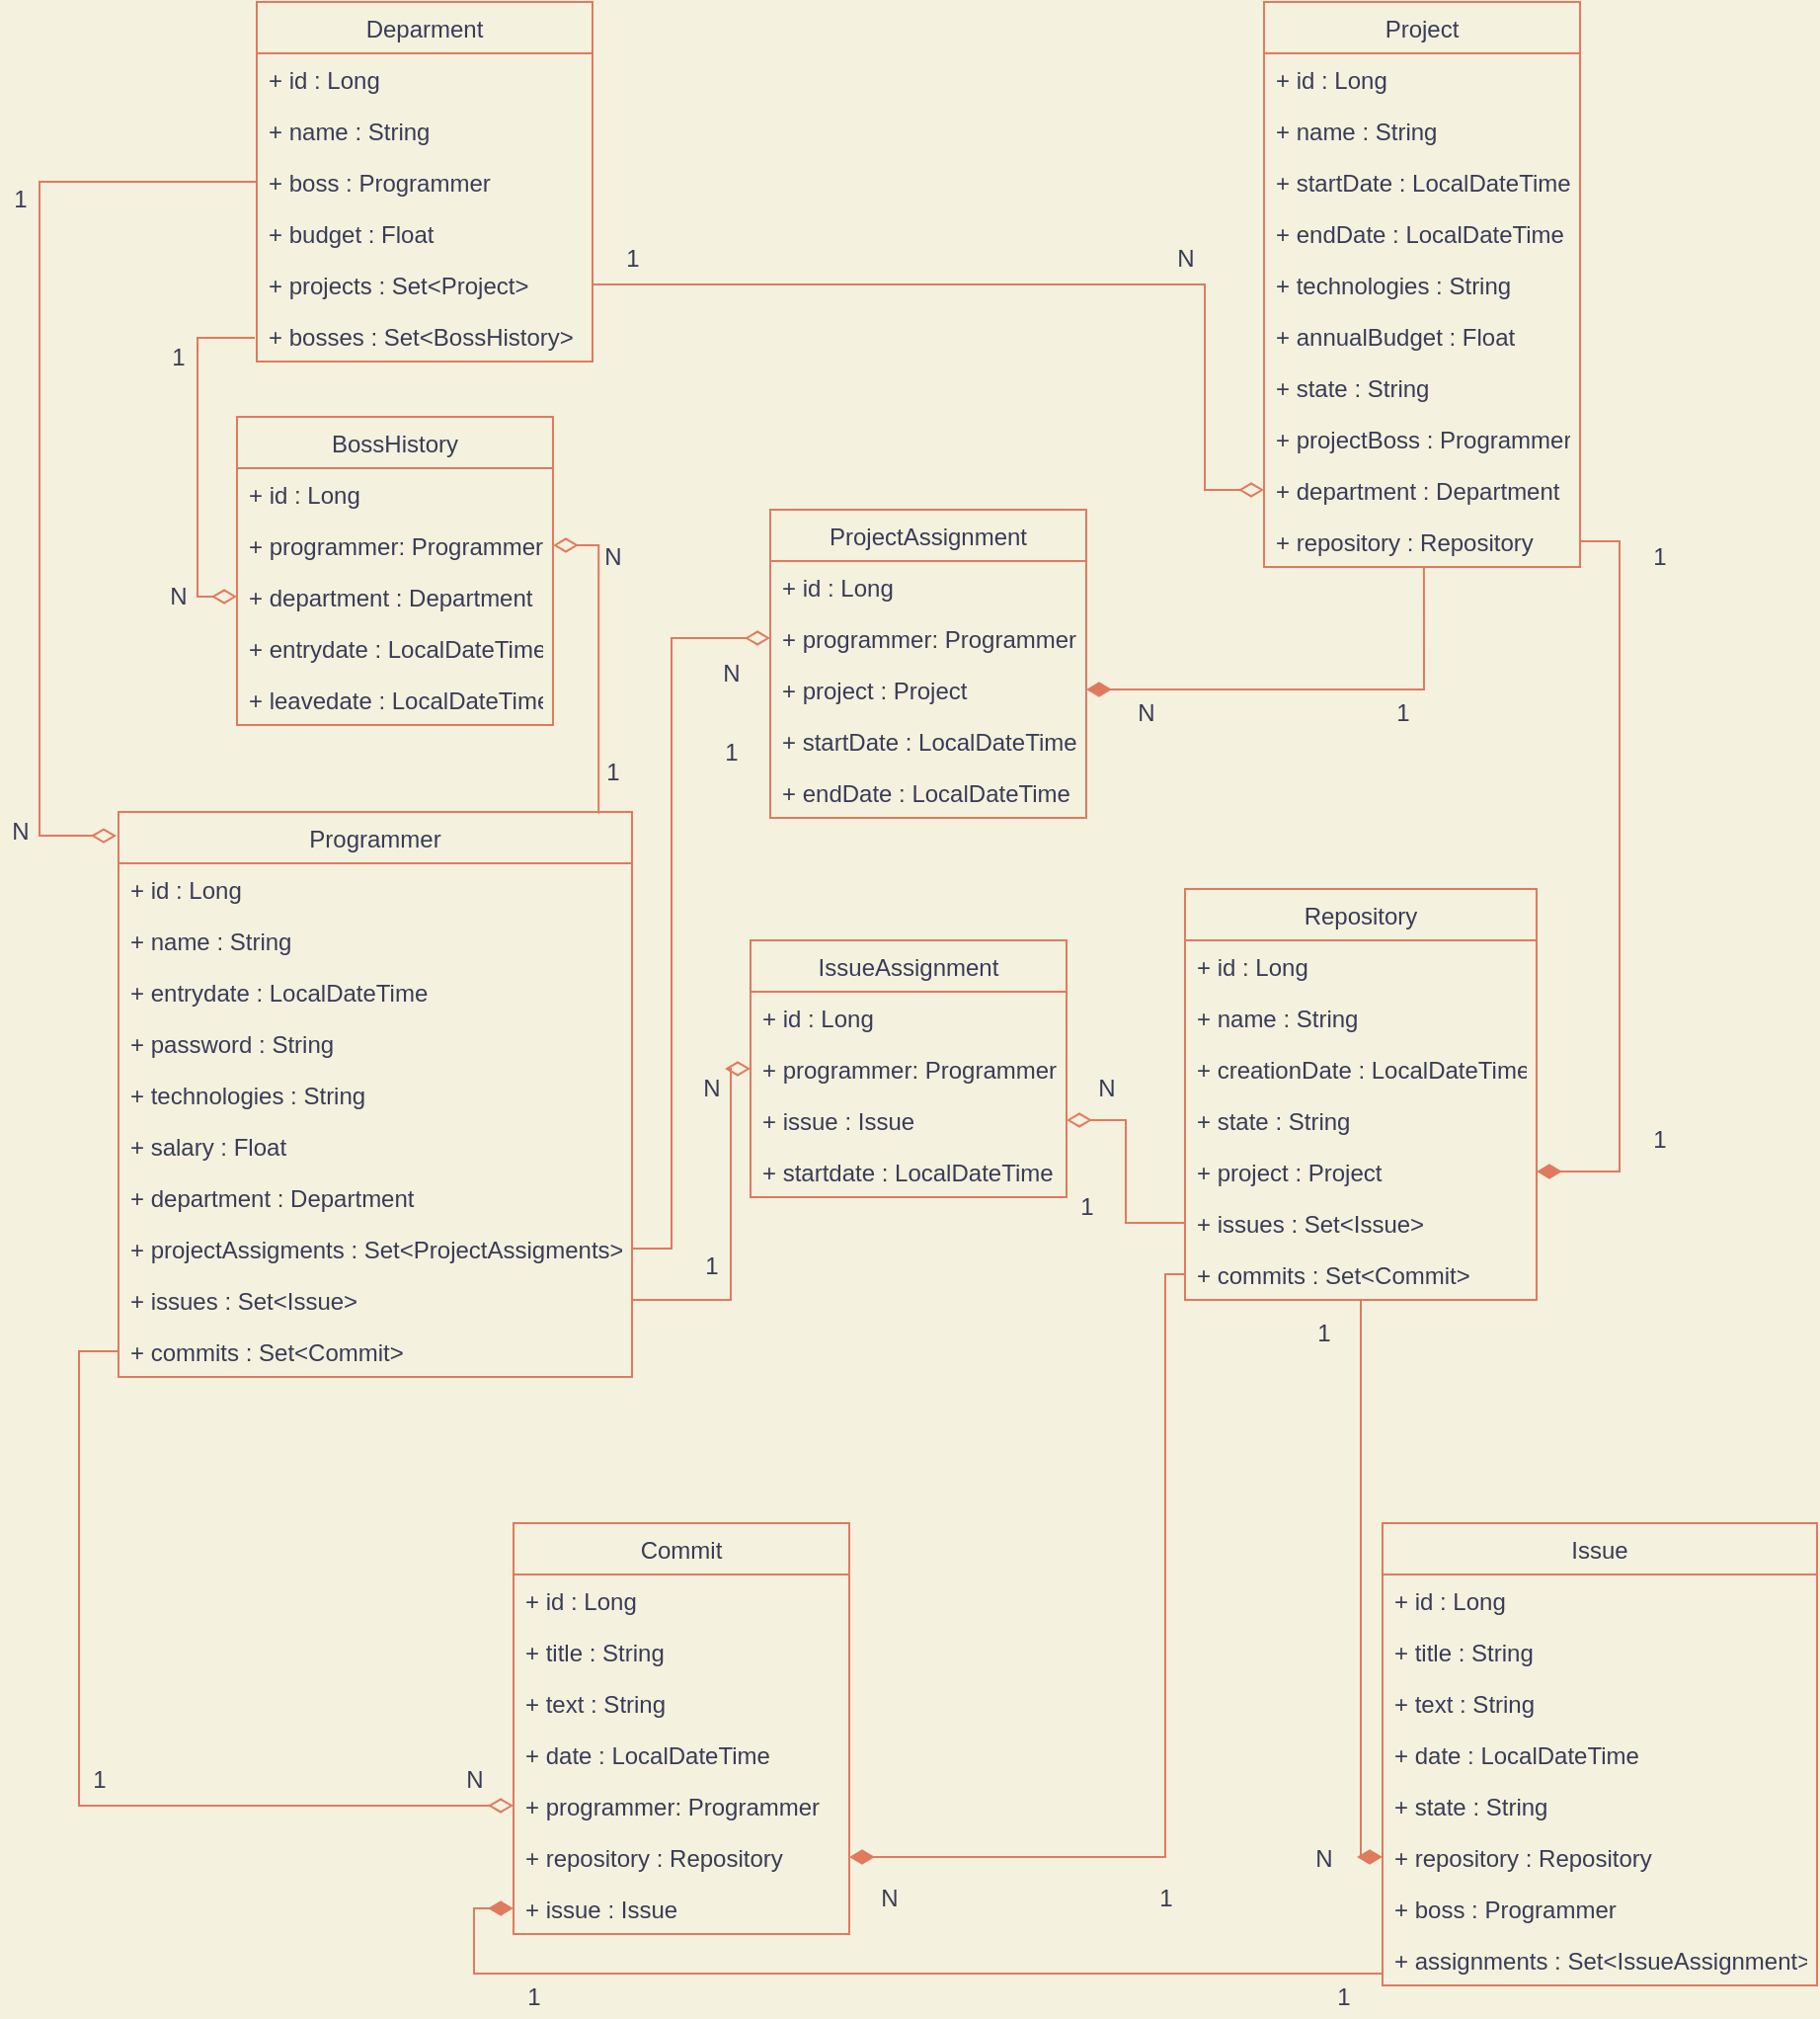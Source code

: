 <mxfile version="14.7.4" type="embed"><diagram id="C5RBs43oDa-KdzZeNtuy" name="Page-1"><mxGraphModel dx="2758" dy="1486" grid="1" gridSize="10" guides="1" tooltips="1" connect="1" arrows="1" fold="1" page="1" pageScale="1" pageWidth="827" pageHeight="1169" background="#F4F1DE" math="0" shadow="0"><root><mxCell id="WIyWlLk6GJQsqaUBKTNV-0"/><mxCell id="WIyWlLk6GJQsqaUBKTNV-1" parent="WIyWlLk6GJQsqaUBKTNV-0"/><mxCell id="1edig4_t7ebv73Tul5Fa-11" style="edgeStyle=orthogonalEdgeStyle;rounded=0;orthogonalLoop=1;jettySize=auto;html=1;exitX=-0.004;exitY=0.042;exitDx=0;exitDy=0;entryX=0;entryY=0.5;entryDx=0;entryDy=0;endArrow=none;endFill=0;startArrow=diamondThin;startFill=0;startSize=10;labelBackgroundColor=#F4F1DE;strokeColor=#E07A5F;fontColor=#393C56;exitPerimeter=0;" parent="WIyWlLk6GJQsqaUBKTNV-1" source="103" target="117" edge="1"><mxGeometry relative="1" as="geometry"><Array as="points"><mxPoint x="80" y="462"/><mxPoint x="80" y="131"/></Array></mxGeometry></mxCell><mxCell id="1edig4_t7ebv73Tul5Fa-16" style="edgeStyle=orthogonalEdgeStyle;rounded=0;orthogonalLoop=1;jettySize=auto;html=1;exitX=0;exitY=0.5;exitDx=0;exitDy=0;entryX=0;entryY=0.5;entryDx=0;entryDy=0;startArrow=none;startFill=0;endArrow=diamondThin;endFill=0;startSize=10;endSize=10;strokeWidth=1;labelBackgroundColor=#F4F1DE;strokeColor=#E07A5F;fontColor=#393C56;" parent="WIyWlLk6GJQsqaUBKTNV-1" source="113" target="69" edge="1"><mxGeometry relative="1" as="geometry"><mxPoint x="2260" y="560" as="targetPoint"/><Array as="points"><mxPoint x="100" y="723"/><mxPoint x="100" y="953"/></Array></mxGeometry></mxCell><mxCell id="1edig4_t7ebv73Tul5Fa-50" style="edgeStyle=orthogonalEdgeStyle;rounded=0;orthogonalLoop=1;jettySize=auto;html=1;exitX=1;exitY=0.5;exitDx=0;exitDy=0;startArrow=none;startFill=0;endArrow=diamondThin;endFill=0;startSize=10;endSize=10;strokeWidth=1;labelBackgroundColor=#F4F1DE;strokeColor=#E07A5F;fontColor=#393C56;entryX=0;entryY=0.5;entryDx=0;entryDy=0;" parent="WIyWlLk6GJQsqaUBKTNV-1" source="112" target="52" edge="1"><mxGeometry relative="1" as="geometry"><Array as="points"><mxPoint x="430" y="697"/><mxPoint x="430" y="580"/></Array><mxPoint x="410" y="600" as="targetPoint"/></mxGeometry></mxCell><mxCell id="1edig4_t7ebv73Tul5Fa-12" style="edgeStyle=orthogonalEdgeStyle;rounded=0;orthogonalLoop=1;jettySize=auto;html=1;endArrow=none;endFill=0;startArrow=diamondThin;startFill=0;strokeWidth=1;endSize=6;startSize=10;labelBackgroundColor=#F4F1DE;strokeColor=#E07A5F;fontColor=#393C56;" parent="WIyWlLk6GJQsqaUBKTNV-1" source="95" target="119" edge="1"><mxGeometry relative="1" as="geometry"><Array as="points"><mxPoint x="670" y="287"/><mxPoint x="670" y="183"/></Array></mxGeometry></mxCell><mxCell id="1" style="edgeStyle=orthogonalEdgeStyle;rounded=0;orthogonalLoop=1;jettySize=auto;html=1;entryX=0;entryY=0.5;entryDx=0;entryDy=0;endArrow=diamondThin;endFill=0;endSize=10;labelBackgroundColor=#F4F1DE;strokeColor=#E07A5F;fontColor=#393C56;" parent="WIyWlLk6GJQsqaUBKTNV-1" target="83" edge="1"><mxGeometry relative="1" as="geometry"><mxPoint x="189" y="210" as="sourcePoint"/><Array as="points"><mxPoint x="189" y="210"/><mxPoint x="160" y="210"/><mxPoint x="160" y="341"/></Array></mxGeometry></mxCell><mxCell id="1edig4_t7ebv73Tul5Fa-14" style="edgeStyle=orthogonalEdgeStyle;rounded=0;orthogonalLoop=1;jettySize=auto;html=1;endArrow=none;endFill=0;startArrow=diamondThin;startFill=1;startSize=10;labelBackgroundColor=#F4F1DE;strokeColor=#E07A5F;fontColor=#393C56;exitX=1;exitY=0.5;exitDx=0;exitDy=0;entryX=1;entryY=0.5;entryDx=0;entryDy=0;" parent="WIyWlLk6GJQsqaUBKTNV-1" source="77" target="96" edge="1"><mxGeometry relative="1" as="geometry"><mxPoint x="858" y="633" as="sourcePoint"/></mxGeometry></mxCell><mxCell id="1edig4_t7ebv73Tul5Fa-20" style="edgeStyle=orthogonalEdgeStyle;rounded=0;orthogonalLoop=1;jettySize=auto;html=1;exitX=0;exitY=0.5;exitDx=0;exitDy=0;startArrow=none;startFill=0;endArrow=diamondThin;endFill=1;startSize=10;endSize=10;strokeWidth=1;labelBackgroundColor=#F4F1DE;strokeColor=#E07A5F;fontColor=#393C56;entryX=1;entryY=0.5;entryDx=0;entryDy=0;" parent="WIyWlLk6GJQsqaUBKTNV-1" source="79" target="70" edge="1"><mxGeometry relative="1" as="geometry"><Array as="points"><mxPoint x="650" y="684"/><mxPoint x="650" y="979"/></Array><mxPoint x="2320" y="597.98" as="targetPoint"/></mxGeometry></mxCell><mxCell id="1edig4_t7ebv73Tul5Fa-18" style="edgeStyle=orthogonalEdgeStyle;rounded=0;orthogonalLoop=1;jettySize=auto;html=1;entryX=0;entryY=0.5;entryDx=0;entryDy=0;startArrow=diamondThin;startFill=1;endArrow=none;endFill=0;startSize=10;endSize=10;strokeWidth=1;labelBackgroundColor=#F4F1DE;strokeColor=#E07A5F;fontColor=#393C56;exitX=0;exitY=0.5;exitDx=0;exitDy=0;" parent="WIyWlLk6GJQsqaUBKTNV-1" source="71" target="63" edge="1"><mxGeometry relative="1" as="geometry"><mxPoint x="2060" y="800" as="sourcePoint"/><mxPoint x="1980" y="570" as="targetPoint"/><Array as="points"><mxPoint x="300" y="1005"/><mxPoint x="300" y="1038"/><mxPoint x="760" y="1038"/></Array></mxGeometry></mxCell><mxCell id="1edig4_t7ebv73Tul5Fa-49" style="edgeStyle=orthogonalEdgeStyle;rounded=0;orthogonalLoop=1;jettySize=auto;html=1;startArrow=none;startFill=0;endArrow=diamondThin;endFill=0;startSize=10;endSize=10;strokeWidth=1;entryX=1;entryY=0.5;entryDx=0;entryDy=0;labelBackgroundColor=#F4F1DE;strokeColor=#E07A5F;fontColor=#393C56;" parent="WIyWlLk6GJQsqaUBKTNV-1" source="78" target="53" edge="1"><mxGeometry relative="1" as="geometry"><mxPoint x="1527" y="530" as="targetPoint"/><mxPoint x="1860" y="570" as="sourcePoint"/></mxGeometry></mxCell><mxCell id="1edig4_t7ebv73Tul5Fa-23" value="1" style="text;html=1;align=center;verticalAlign=middle;resizable=0;points=[];autosize=1;strokeColor=none;fillColor=none;fontColor=#393C56;" parent="WIyWlLk6GJQsqaUBKTNV-1" vertex="1"><mxGeometry x="370" y="160" width="20" height="20" as="geometry"/></mxCell><mxCell id="1edig4_t7ebv73Tul5Fa-24" value="N" style="text;html=1;align=center;verticalAlign=middle;resizable=0;points=[];autosize=1;strokeColor=none;fillColor=none;fontColor=#393C56;" parent="WIyWlLk6GJQsqaUBKTNV-1" vertex="1"><mxGeometry x="650" y="160" width="20" height="20" as="geometry"/></mxCell><mxCell id="1edig4_t7ebv73Tul5Fa-25" value="1" style="text;html=1;align=center;verticalAlign=middle;resizable=0;points=[];autosize=1;strokeColor=none;fillColor=none;fontColor=#393C56;" parent="WIyWlLk6GJQsqaUBKTNV-1" vertex="1"><mxGeometry x="890" y="311" width="20" height="20" as="geometry"/></mxCell><mxCell id="1edig4_t7ebv73Tul5Fa-26" value="1" style="text;html=1;align=center;verticalAlign=middle;resizable=0;points=[];autosize=1;strokeColor=none;fillColor=none;fontColor=#393C56;" parent="WIyWlLk6GJQsqaUBKTNV-1" vertex="1"><mxGeometry x="890" y="606" width="20" height="20" as="geometry"/></mxCell><mxCell id="1edig4_t7ebv73Tul5Fa-27" value="N" style="text;html=1;align=center;verticalAlign=middle;resizable=0;points=[];autosize=1;strokeColor=none;fillColor=none;fontColor=#393C56;" parent="WIyWlLk6GJQsqaUBKTNV-1" vertex="1"><mxGeometry x="630" y="390" width="20" height="20" as="geometry"/></mxCell><mxCell id="1edig4_t7ebv73Tul5Fa-28" value="1" style="text;html=1;align=center;verticalAlign=middle;resizable=0;points=[];autosize=1;strokeColor=none;fillColor=none;fontColor=#393C56;" parent="WIyWlLk6GJQsqaUBKTNV-1" vertex="1"><mxGeometry x="420" y="410" width="20" height="20" as="geometry"/></mxCell><mxCell id="1edig4_t7ebv73Tul5Fa-30" value="N" style="text;html=1;align=center;verticalAlign=middle;resizable=0;points=[];autosize=1;strokeColor=none;fillColor=none;fontColor=#393C56;" parent="WIyWlLk6GJQsqaUBKTNV-1" vertex="1"><mxGeometry x="290" y="930" width="20" height="20" as="geometry"/></mxCell><mxCell id="1edig4_t7ebv73Tul5Fa-31" value="1" style="text;html=1;align=center;verticalAlign=middle;resizable=0;points=[];autosize=1;strokeColor=none;fillColor=none;fontColor=#393C56;" parent="WIyWlLk6GJQsqaUBKTNV-1" vertex="1"><mxGeometry x="410" y="670" width="20" height="20" as="geometry"/></mxCell><mxCell id="1edig4_t7ebv73Tul5Fa-35" value="1" style="text;html=1;align=center;verticalAlign=middle;resizable=0;points=[];autosize=1;strokeColor=none;fillColor=none;fontColor=#393C56;" parent="WIyWlLk6GJQsqaUBKTNV-1" vertex="1"><mxGeometry x="720" y="704" width="20" height="20" as="geometry"/></mxCell><mxCell id="1edig4_t7ebv73Tul5Fa-36" value="N" style="text;html=1;align=center;verticalAlign=middle;resizable=0;points=[];autosize=1;strokeColor=none;fillColor=none;fontColor=#393C56;" parent="WIyWlLk6GJQsqaUBKTNV-1" vertex="1"><mxGeometry x="720" y="970" width="20" height="20" as="geometry"/></mxCell><mxCell id="1edig4_t7ebv73Tul5Fa-37" value="1" style="text;html=1;align=center;verticalAlign=middle;resizable=0;points=[];autosize=1;strokeColor=none;fillColor=none;fontColor=#393C56;" parent="WIyWlLk6GJQsqaUBKTNV-1" vertex="1"><mxGeometry x="730" y="1040" width="20" height="20" as="geometry"/></mxCell><mxCell id="1edig4_t7ebv73Tul5Fa-38" value="1" style="text;html=1;align=center;verticalAlign=middle;resizable=0;points=[];autosize=1;strokeColor=none;fillColor=none;fontColor=#393C56;" parent="WIyWlLk6GJQsqaUBKTNV-1" vertex="1"><mxGeometry x="600" y="640" width="20" height="20" as="geometry"/></mxCell><mxCell id="1edig4_t7ebv73Tul5Fa-39" value="1" style="text;html=1;align=center;verticalAlign=middle;resizable=0;points=[];autosize=1;strokeColor=none;fillColor=none;fontColor=#393C56;" parent="WIyWlLk6GJQsqaUBKTNV-1" vertex="1"><mxGeometry x="640" y="990" width="20" height="20" as="geometry"/></mxCell><mxCell id="1edig4_t7ebv73Tul5Fa-40" value="N" style="text;html=1;align=center;verticalAlign=middle;resizable=0;points=[];autosize=1;strokeColor=none;fillColor=none;fontColor=#393C56;" parent="WIyWlLk6GJQsqaUBKTNV-1" vertex="1"><mxGeometry x="500" y="990" width="20" height="20" as="geometry"/></mxCell><mxCell id="1edig4_t7ebv73Tul5Fa-42" style="edgeStyle=orthogonalEdgeStyle;rounded=0;orthogonalLoop=1;jettySize=auto;html=1;entryX=0.506;entryY=1;entryDx=0;entryDy=0;startArrow=diamondThin;startFill=1;endArrow=none;endFill=0;startSize=10;endSize=10;strokeWidth=1;labelBackgroundColor=#F4F1DE;strokeColor=#E07A5F;fontColor=#393C56;entryPerimeter=0;exitX=1;exitY=0.5;exitDx=0;exitDy=0;" parent="WIyWlLk6GJQsqaUBKTNV-1" source="100" target="96" edge="1"><mxGeometry relative="1" as="geometry"><mxPoint x="781" y="388" as="sourcePoint"/><Array as="points"><mxPoint x="781" y="388"/></Array></mxGeometry></mxCell><mxCell id="1edig4_t7ebv73Tul5Fa-43" style="edgeStyle=orthogonalEdgeStyle;rounded=0;orthogonalLoop=1;jettySize=auto;html=1;exitX=0;exitY=0.5;exitDx=0;exitDy=0;startArrow=diamondThin;startFill=0;endArrow=none;endFill=0;startSize=10;endSize=10;strokeWidth=1;labelBackgroundColor=#F4F1DE;strokeColor=#E07A5F;fontColor=#393C56;" parent="WIyWlLk6GJQsqaUBKTNV-1" source="99" target="112" edge="1"><mxGeometry relative="1" as="geometry"><mxPoint x="1708" y="330" as="targetPoint"/><Array as="points"><mxPoint x="400" y="362"/><mxPoint x="400" y="671"/></Array></mxGeometry></mxCell><mxCell id="1edig4_t7ebv73Tul5Fa-45" value="N" style="text;html=1;align=center;verticalAlign=middle;resizable=0;points=[];autosize=1;strokeColor=none;fillColor=none;fontColor=#393C56;" parent="WIyWlLk6GJQsqaUBKTNV-1" vertex="1"><mxGeometry x="420" y="370" width="20" height="20" as="geometry"/></mxCell><mxCell id="1edig4_t7ebv73Tul5Fa-46" value="1" style="text;html=1;align=center;verticalAlign=middle;resizable=0;points=[];autosize=1;strokeColor=none;fillColor=none;fontColor=#393C56;" parent="WIyWlLk6GJQsqaUBKTNV-1" vertex="1"><mxGeometry x="760" y="390" width="20" height="20" as="geometry"/></mxCell><mxCell id="1edig4_t7ebv73Tul5Fa-51" value="1" style="text;html=1;align=center;verticalAlign=middle;resizable=0;points=[];autosize=1;strokeColor=none;fillColor=none;fontColor=#393C56;" parent="WIyWlLk6GJQsqaUBKTNV-1" vertex="1"><mxGeometry x="100" y="930" width="20" height="20" as="geometry"/></mxCell><mxCell id="1edig4_t7ebv73Tul5Fa-52" value="N" style="text;html=1;align=center;verticalAlign=middle;resizable=0;points=[];autosize=1;strokeColor=none;fillColor=none;fontColor=#393C56;" parent="WIyWlLk6GJQsqaUBKTNV-1" vertex="1"><mxGeometry x="410" y="580" width="20" height="20" as="geometry"/></mxCell><mxCell id="1edig4_t7ebv73Tul5Fa-53" value="1" style="text;html=1;align=center;verticalAlign=middle;resizable=0;points=[];autosize=1;strokeColor=none;fillColor=none;fontColor=#393C56;" parent="WIyWlLk6GJQsqaUBKTNV-1" vertex="1"><mxGeometry x="320" y="1040" width="20" height="20" as="geometry"/></mxCell><mxCell id="1edig4_t7ebv73Tul5Fa-54" value="N" style="text;html=1;align=center;verticalAlign=middle;resizable=0;points=[];autosize=1;strokeColor=none;fillColor=none;fontColor=#393C56;" parent="WIyWlLk6GJQsqaUBKTNV-1" vertex="1"><mxGeometry x="610" y="580" width="20" height="20" as="geometry"/></mxCell><mxCell id="2" style="edgeStyle=orthogonalEdgeStyle;rounded=0;orthogonalLoop=1;jettySize=auto;html=1;entryX=0.935;entryY=0.003;entryDx=0;entryDy=0;endArrow=none;endFill=0;startSize=10;startArrow=diamondThin;startFill=0;labelBackgroundColor=#F4F1DE;strokeColor=#E07A5F;fontColor=#393C56;entryPerimeter=0;exitX=1;exitY=0.5;exitDx=0;exitDy=0;" parent="WIyWlLk6GJQsqaUBKTNV-1" source="82" target="103" edge="1"><mxGeometry relative="1" as="geometry"><Array as="points"><mxPoint x="363" y="315"/></Array></mxGeometry></mxCell><mxCell id="4" value="N" style="text;html=1;align=center;verticalAlign=middle;resizable=0;points=[];autosize=1;strokeColor=none;fontColor=#393C56;" parent="WIyWlLk6GJQsqaUBKTNV-1" vertex="1"><mxGeometry x="360" y="311" width="20" height="20" as="geometry"/></mxCell><mxCell id="5" value="N" style="text;html=1;align=center;verticalAlign=middle;resizable=0;points=[];autosize=1;strokeColor=none;fontColor=#393C56;" parent="WIyWlLk6GJQsqaUBKTNV-1" vertex="1"><mxGeometry x="140" y="331" width="20" height="20" as="geometry"/></mxCell><mxCell id="50" value="IssueAssignment" style="swimlane;fontStyle=0;childLayout=stackLayout;horizontal=1;startSize=26;fillColor=none;horizontalStack=0;resizeParent=1;resizeParentMax=0;resizeLast=0;collapsible=1;marginBottom=0;strokeColor=#E07A5F;fontColor=#393C56;" vertex="1" parent="WIyWlLk6GJQsqaUBKTNV-1"><mxGeometry x="440" y="515" width="160" height="130" as="geometry"/></mxCell><mxCell id="51" value="+ id : Long" style="text;strokeColor=none;fillColor=none;align=left;verticalAlign=top;spacingLeft=4;spacingRight=4;overflow=hidden;rotatable=0;points=[[0,0.5],[1,0.5]];portConstraint=eastwest;fontColor=#393C56;" vertex="1" parent="50"><mxGeometry y="26" width="160" height="26" as="geometry"/></mxCell><mxCell id="52" value="+ programmer: Programmer" style="text;strokeColor=none;fillColor=none;align=left;verticalAlign=top;spacingLeft=4;spacingRight=4;overflow=hidden;rotatable=0;points=[[0,0.5],[1,0.5]];portConstraint=eastwest;fontColor=#393C56;" vertex="1" parent="50"><mxGeometry y="52" width="160" height="26" as="geometry"/></mxCell><mxCell id="53" value="+ issue : Issue" style="text;strokeColor=none;fillColor=none;align=left;verticalAlign=top;spacingLeft=4;spacingRight=4;overflow=hidden;rotatable=0;points=[[0,0.5],[1,0.5]];portConstraint=eastwest;fontColor=#393C56;" vertex="1" parent="50"><mxGeometry y="78" width="160" height="26" as="geometry"/></mxCell><mxCell id="54" value="+ startdate : LocalDateTime" style="text;strokeColor=none;fillColor=none;align=left;verticalAlign=top;spacingLeft=4;spacingRight=4;overflow=hidden;rotatable=0;points=[[0,0.5],[1,0.5]];portConstraint=eastwest;fontColor=#393C56;" vertex="1" parent="50"><mxGeometry y="104" width="160" height="26" as="geometry"/></mxCell><mxCell id="55" value="Issue" style="swimlane;fontStyle=0;childLayout=stackLayout;horizontal=1;startSize=26;fillColor=none;horizontalStack=0;resizeParent=1;resizeParentMax=0;resizeLast=0;collapsible=1;marginBottom=0;rounded=0;sketch=0;fontColor=#393C56;strokeColor=#E07A5F;" vertex="1" parent="WIyWlLk6GJQsqaUBKTNV-1"><mxGeometry x="760" y="810" width="220" height="234" as="geometry"/></mxCell><mxCell id="56" value="+ id : Long" style="text;strokeColor=none;fillColor=none;align=left;verticalAlign=top;spacingLeft=4;spacingRight=4;overflow=hidden;rotatable=0;points=[[0,0.5],[1,0.5]];portConstraint=eastwest;fontColor=#393C56;" vertex="1" parent="55"><mxGeometry y="26" width="220" height="26" as="geometry"/></mxCell><mxCell id="57" value="+ title : String" style="text;strokeColor=none;fillColor=none;align=left;verticalAlign=top;spacingLeft=4;spacingRight=4;overflow=hidden;rotatable=0;points=[[0,0.5],[1,0.5]];portConstraint=eastwest;fontColor=#393C56;" vertex="1" parent="55"><mxGeometry y="52" width="220" height="26" as="geometry"/></mxCell><mxCell id="58" value="+ text : String" style="text;strokeColor=none;fillColor=none;align=left;verticalAlign=top;spacingLeft=4;spacingRight=4;overflow=hidden;rotatable=0;points=[[0,0.5],[1,0.5]];portConstraint=eastwest;fontColor=#393C56;" vertex="1" parent="55"><mxGeometry y="78" width="220" height="26" as="geometry"/></mxCell><mxCell id="59" value="+ date : LocalDateTime" style="text;strokeColor=none;fillColor=none;align=left;verticalAlign=top;spacingLeft=4;spacingRight=4;overflow=hidden;rotatable=0;points=[[0,0.5],[1,0.5]];portConstraint=eastwest;fontColor=#393C56;" vertex="1" parent="55"><mxGeometry y="104" width="220" height="26" as="geometry"/></mxCell><mxCell id="60" value="+ state : String" style="text;strokeColor=none;fillColor=none;align=left;verticalAlign=top;spacingLeft=4;spacingRight=4;overflow=hidden;rotatable=0;points=[[0,0.5],[1,0.5]];portConstraint=eastwest;fontColor=#393C56;" vertex="1" parent="55"><mxGeometry y="130" width="220" height="26" as="geometry"/></mxCell><mxCell id="61" value="+ repository : Repository" style="text;strokeColor=none;fillColor=none;align=left;verticalAlign=top;spacingLeft=4;spacingRight=4;overflow=hidden;rotatable=0;points=[[0,0.5],[1,0.5]];portConstraint=eastwest;fontColor=#393C56;" vertex="1" parent="55"><mxGeometry y="156" width="220" height="26" as="geometry"/></mxCell><mxCell id="62" value="+ boss : Programmer" style="text;strokeColor=none;fillColor=none;align=left;verticalAlign=top;spacingLeft=4;spacingRight=4;overflow=hidden;rotatable=0;points=[[0,0.5],[1,0.5]];portConstraint=eastwest;fontColor=#393C56;" vertex="1" parent="55"><mxGeometry y="182" width="220" height="26" as="geometry"/></mxCell><mxCell id="63" value="+ assignments : Set&lt;IssueAssignment&gt;" style="text;strokeColor=none;fillColor=none;align=left;verticalAlign=top;spacingLeft=4;spacingRight=4;overflow=hidden;rotatable=0;points=[[0,0.5],[1,0.5]];portConstraint=eastwest;fontColor=#393C56;" vertex="1" parent="55"><mxGeometry y="208" width="220" height="26" as="geometry"/></mxCell><mxCell id="64" value="Commit" style="swimlane;fontStyle=0;childLayout=stackLayout;horizontal=1;startSize=26;fillColor=none;horizontalStack=0;resizeParent=1;resizeParentMax=0;resizeLast=0;collapsible=1;marginBottom=0;rounded=0;sketch=0;fontColor=#393C56;strokeColor=#E07A5F;" vertex="1" parent="WIyWlLk6GJQsqaUBKTNV-1"><mxGeometry x="320" y="810" width="170" height="208" as="geometry"/></mxCell><mxCell id="65" value="+ id : Long" style="text;strokeColor=none;fillColor=none;align=left;verticalAlign=top;spacingLeft=4;spacingRight=4;overflow=hidden;rotatable=0;points=[[0,0.5],[1,0.5]];portConstraint=eastwest;fontColor=#393C56;" vertex="1" parent="64"><mxGeometry y="26" width="170" height="26" as="geometry"/></mxCell><mxCell id="66" value="+ title : String" style="text;strokeColor=none;fillColor=none;align=left;verticalAlign=top;spacingLeft=4;spacingRight=4;overflow=hidden;rotatable=0;points=[[0,0.5],[1,0.5]];portConstraint=eastwest;fontColor=#393C56;" vertex="1" parent="64"><mxGeometry y="52" width="170" height="26" as="geometry"/></mxCell><mxCell id="67" value="+ text : String" style="text;strokeColor=none;fillColor=none;align=left;verticalAlign=top;spacingLeft=4;spacingRight=4;overflow=hidden;rotatable=0;points=[[0,0.5],[1,0.5]];portConstraint=eastwest;fontColor=#393C56;" vertex="1" parent="64"><mxGeometry y="78" width="170" height="26" as="geometry"/></mxCell><mxCell id="68" value="+ date : LocalDateTime" style="text;strokeColor=none;fillColor=none;align=left;verticalAlign=top;spacingLeft=4;spacingRight=4;overflow=hidden;rotatable=0;points=[[0,0.5],[1,0.5]];portConstraint=eastwest;fontColor=#393C56;" vertex="1" parent="64"><mxGeometry y="104" width="170" height="26" as="geometry"/></mxCell><mxCell id="69" value="+ programmer: Programmer" style="text;strokeColor=none;fillColor=none;align=left;verticalAlign=top;spacingLeft=4;spacingRight=4;overflow=hidden;rotatable=0;points=[[0,0.5],[1,0.5]];portConstraint=eastwest;fontColor=#393C56;" vertex="1" parent="64"><mxGeometry y="130" width="170" height="26" as="geometry"/></mxCell><mxCell id="70" value="+ repository : Repository" style="text;strokeColor=none;fillColor=none;align=left;verticalAlign=top;spacingLeft=4;spacingRight=4;overflow=hidden;rotatable=0;points=[[0,0.5],[1,0.5]];portConstraint=eastwest;fontColor=#393C56;" vertex="1" parent="64"><mxGeometry y="156" width="170" height="26" as="geometry"/></mxCell><mxCell id="71" value="+ issue : Issue" style="text;strokeColor=none;fillColor=none;align=left;verticalAlign=top;spacingLeft=4;spacingRight=4;overflow=hidden;rotatable=0;points=[[0,0.5],[1,0.5]];portConstraint=eastwest;fontColor=#393C56;" vertex="1" parent="64"><mxGeometry y="182" width="170" height="26" as="geometry"/></mxCell><mxCell id="72" value="Repository" style="swimlane;fontStyle=0;childLayout=stackLayout;horizontal=1;startSize=26;fillColor=none;horizontalStack=0;resizeParent=1;resizeParentMax=0;resizeLast=0;collapsible=1;marginBottom=0;rounded=0;sketch=0;fontColor=#393C56;strokeColor=#E07A5F;" vertex="1" parent="WIyWlLk6GJQsqaUBKTNV-1"><mxGeometry x="660" y="489" width="178" height="208" as="geometry"/></mxCell><mxCell id="73" value="+ id : Long" style="text;strokeColor=none;fillColor=none;align=left;verticalAlign=top;spacingLeft=4;spacingRight=4;overflow=hidden;rotatable=0;points=[[0,0.5],[1,0.5]];portConstraint=eastwest;fontColor=#393C56;" vertex="1" parent="72"><mxGeometry y="26" width="178" height="26" as="geometry"/></mxCell><mxCell id="74" value="+ name : String" style="text;strokeColor=none;fillColor=none;align=left;verticalAlign=top;spacingLeft=4;spacingRight=4;overflow=hidden;rotatable=0;points=[[0,0.5],[1,0.5]];portConstraint=eastwest;fontColor=#393C56;" vertex="1" parent="72"><mxGeometry y="52" width="178" height="26" as="geometry"/></mxCell><mxCell id="75" value="+ creationDate : LocalDateTime" style="text;strokeColor=none;fillColor=none;align=left;verticalAlign=top;spacingLeft=4;spacingRight=4;overflow=hidden;rotatable=0;points=[[0,0.5],[1,0.5]];portConstraint=eastwest;fontColor=#393C56;" vertex="1" parent="72"><mxGeometry y="78" width="178" height="26" as="geometry"/></mxCell><mxCell id="76" value="+ state : String" style="text;strokeColor=none;fillColor=none;align=left;verticalAlign=top;spacingLeft=4;spacingRight=4;overflow=hidden;rotatable=0;points=[[0,0.5],[1,0.5]];portConstraint=eastwest;fontColor=#393C56;" vertex="1" parent="72"><mxGeometry y="104" width="178" height="26" as="geometry"/></mxCell><mxCell id="77" value="+ project : Project" style="text;strokeColor=none;fillColor=none;align=left;verticalAlign=top;spacingLeft=4;spacingRight=4;overflow=hidden;rotatable=0;points=[[0,0.5],[1,0.5]];portConstraint=eastwest;fontColor=#393C56;" vertex="1" parent="72"><mxGeometry y="130" width="178" height="26" as="geometry"/></mxCell><mxCell id="78" value="+ issues : Set&lt;Issue&gt;" style="text;strokeColor=none;fillColor=none;align=left;verticalAlign=top;spacingLeft=4;spacingRight=4;overflow=hidden;rotatable=0;points=[[0,0.5],[1,0.5]];portConstraint=eastwest;fontColor=#393C56;" vertex="1" parent="72"><mxGeometry y="156" width="178" height="26" as="geometry"/></mxCell><mxCell id="79" value="+ commits : Set&lt;Commit&gt;" style="text;strokeColor=none;fillColor=none;align=left;verticalAlign=top;spacingLeft=4;spacingRight=4;overflow=hidden;rotatable=0;points=[[0,0.5],[1,0.5]];portConstraint=eastwest;fontColor=#393C56;" vertex="1" parent="72"><mxGeometry y="182" width="178" height="26" as="geometry"/></mxCell><mxCell id="80" value="BossHistory" style="swimlane;fontStyle=0;childLayout=stackLayout;horizontal=1;startSize=26;fillColor=none;horizontalStack=0;resizeParent=1;resizeParentMax=0;resizeLast=0;collapsible=1;marginBottom=0;strokeColor=#E07A5F;fontColor=#393C56;" vertex="1" parent="WIyWlLk6GJQsqaUBKTNV-1"><mxGeometry x="180" y="250" width="160" height="156" as="geometry"/></mxCell><mxCell id="81" value="+ id : Long" style="text;strokeColor=none;fillColor=none;align=left;verticalAlign=top;spacingLeft=4;spacingRight=4;overflow=hidden;rotatable=0;points=[[0,0.5],[1,0.5]];portConstraint=eastwest;fontColor=#393C56;" vertex="1" parent="80"><mxGeometry y="26" width="160" height="26" as="geometry"/></mxCell><mxCell id="82" value="+ programmer: Programmer" style="text;strokeColor=none;fillColor=none;align=left;verticalAlign=top;spacingLeft=4;spacingRight=4;overflow=hidden;rotatable=0;points=[[0,0.5],[1,0.5]];portConstraint=eastwest;fontColor=#393C56;" vertex="1" parent="80"><mxGeometry y="52" width="160" height="26" as="geometry"/></mxCell><mxCell id="83" value="+ department : Department" style="text;strokeColor=none;fillColor=none;align=left;verticalAlign=top;spacingLeft=4;spacingRight=4;overflow=hidden;rotatable=0;points=[[0,0.5],[1,0.5]];portConstraint=eastwest;fontColor=#393C56;" vertex="1" parent="80"><mxGeometry y="78" width="160" height="26" as="geometry"/></mxCell><mxCell id="84" value="+ entrydate : LocalDateTime" style="text;strokeColor=none;fillColor=none;align=left;verticalAlign=top;spacingLeft=4;spacingRight=4;overflow=hidden;rotatable=0;points=[[0,0.5],[1,0.5]];portConstraint=eastwest;fontColor=#393C56;" vertex="1" parent="80"><mxGeometry y="104" width="160" height="26" as="geometry"/></mxCell><mxCell id="85" value="+ leavedate : LocalDateTime" style="text;strokeColor=none;fillColor=none;align=left;verticalAlign=top;spacingLeft=4;spacingRight=4;overflow=hidden;rotatable=0;points=[[0,0.5],[1,0.5]];portConstraint=eastwest;fontColor=#393C56;" vertex="1" parent="80"><mxGeometry y="130" width="160" height="26" as="geometry"/></mxCell><mxCell id="86" value="Project" style="swimlane;fontStyle=0;childLayout=stackLayout;horizontal=1;startSize=26;fillColor=none;horizontalStack=0;resizeParent=1;resizeParentMax=0;resizeLast=0;collapsible=1;marginBottom=0;rounded=0;sketch=0;fontColor=#393C56;strokeColor=#E07A5F;" vertex="1" parent="WIyWlLk6GJQsqaUBKTNV-1"><mxGeometry x="700" y="40" width="160" height="286" as="geometry"/></mxCell><mxCell id="87" value="+ id : Long" style="text;strokeColor=none;fillColor=none;align=left;verticalAlign=top;spacingLeft=4;spacingRight=4;overflow=hidden;rotatable=0;points=[[0,0.5],[1,0.5]];portConstraint=eastwest;fontColor=#393C56;" vertex="1" parent="86"><mxGeometry y="26" width="160" height="26" as="geometry"/></mxCell><mxCell id="88" value="+ name : String" style="text;strokeColor=none;fillColor=none;align=left;verticalAlign=top;spacingLeft=4;spacingRight=4;overflow=hidden;rotatable=0;points=[[0,0.5],[1,0.5]];portConstraint=eastwest;fontColor=#393C56;" vertex="1" parent="86"><mxGeometry y="52" width="160" height="26" as="geometry"/></mxCell><mxCell id="89" value="+ startDate : LocalDateTime" style="text;strokeColor=none;fillColor=none;align=left;verticalAlign=top;spacingLeft=4;spacingRight=4;overflow=hidden;rotatable=0;points=[[0,0.5],[1,0.5]];portConstraint=eastwest;fontColor=#393C56;" vertex="1" parent="86"><mxGeometry y="78" width="160" height="26" as="geometry"/></mxCell><mxCell id="90" value="+ endDate : LocalDateTime" style="text;strokeColor=none;fillColor=none;align=left;verticalAlign=top;spacingLeft=4;spacingRight=4;overflow=hidden;rotatable=0;points=[[0,0.5],[1,0.5]];portConstraint=eastwest;fontColor=#393C56;" vertex="1" parent="86"><mxGeometry y="104" width="160" height="26" as="geometry"/></mxCell><mxCell id="91" value="+ technologies : String" style="text;strokeColor=none;fillColor=none;align=left;verticalAlign=top;spacingLeft=4;spacingRight=4;overflow=hidden;rotatable=0;points=[[0,0.5],[1,0.5]];portConstraint=eastwest;fontColor=#393C56;" vertex="1" parent="86"><mxGeometry y="130" width="160" height="26" as="geometry"/></mxCell><mxCell id="92" value="+ annualBudget : Float" style="text;strokeColor=none;fillColor=none;align=left;verticalAlign=top;spacingLeft=4;spacingRight=4;overflow=hidden;rotatable=0;points=[[0,0.5],[1,0.5]];portConstraint=eastwest;fontColor=#393C56;" vertex="1" parent="86"><mxGeometry y="156" width="160" height="26" as="geometry"/></mxCell><mxCell id="93" value="+ state : String" style="text;strokeColor=none;fillColor=none;align=left;verticalAlign=top;spacingLeft=4;spacingRight=4;overflow=hidden;rotatable=0;points=[[0,0.5],[1,0.5]];portConstraint=eastwest;fontColor=#393C56;" vertex="1" parent="86"><mxGeometry y="182" width="160" height="26" as="geometry"/></mxCell><mxCell id="94" value="+ projectBoss : Programmer" style="text;strokeColor=none;fillColor=none;align=left;verticalAlign=top;spacingLeft=4;spacingRight=4;overflow=hidden;rotatable=0;points=[[0,0.5],[1,0.5]];portConstraint=eastwest;fontColor=#393C56;" vertex="1" parent="86"><mxGeometry y="208" width="160" height="26" as="geometry"/></mxCell><mxCell id="95" value="+ department : Department" style="text;strokeColor=none;fillColor=none;align=left;verticalAlign=top;spacingLeft=4;spacingRight=4;overflow=hidden;rotatable=0;points=[[0,0.5],[1,0.5]];portConstraint=eastwest;fontColor=#393C56;" vertex="1" parent="86"><mxGeometry y="234" width="160" height="26" as="geometry"/></mxCell><mxCell id="96" value="+ repository : Repository" style="text;strokeColor=none;fillColor=none;align=left;verticalAlign=top;spacingLeft=4;spacingRight=4;overflow=hidden;rotatable=0;points=[[0,0.5],[1,0.5]];portConstraint=eastwest;fontColor=#393C56;" vertex="1" parent="86"><mxGeometry y="260" width="160" height="26" as="geometry"/></mxCell><mxCell id="97" value="ProjectAssignment" style="swimlane;fontStyle=0;childLayout=stackLayout;horizontal=1;startSize=26;fillColor=none;horizontalStack=0;resizeParent=1;resizeParentMax=0;resizeLast=0;collapsible=1;marginBottom=0;strokeColor=#E07A5F;fontColor=#393C56;" vertex="1" parent="WIyWlLk6GJQsqaUBKTNV-1"><mxGeometry x="450" y="297" width="160" height="156" as="geometry"/></mxCell><mxCell id="98" value="+ id : Long" style="text;strokeColor=none;fillColor=none;align=left;verticalAlign=top;spacingLeft=4;spacingRight=4;overflow=hidden;rotatable=0;points=[[0,0.5],[1,0.5]];portConstraint=eastwest;fontColor=#393C56;" vertex="1" parent="97"><mxGeometry y="26" width="160" height="26" as="geometry"/></mxCell><mxCell id="99" value="+ programmer: Programmer" style="text;strokeColor=none;fillColor=none;align=left;verticalAlign=top;spacingLeft=4;spacingRight=4;overflow=hidden;rotatable=0;points=[[0,0.5],[1,0.5]];portConstraint=eastwest;fontColor=#393C56;" vertex="1" parent="97"><mxGeometry y="52" width="160" height="26" as="geometry"/></mxCell><mxCell id="100" value="+ project : Project" style="text;strokeColor=none;fillColor=none;align=left;verticalAlign=top;spacingLeft=4;spacingRight=4;overflow=hidden;rotatable=0;points=[[0,0.5],[1,0.5]];portConstraint=eastwest;fontColor=#393C56;" vertex="1" parent="97"><mxGeometry y="78" width="160" height="26" as="geometry"/></mxCell><mxCell id="101" value="+ startDate : LocalDateTime" style="text;strokeColor=none;fillColor=none;align=left;verticalAlign=top;spacingLeft=4;spacingRight=4;overflow=hidden;rotatable=0;points=[[0,0.5],[1,0.5]];portConstraint=eastwest;fontColor=#393C56;" vertex="1" parent="97"><mxGeometry y="104" width="160" height="26" as="geometry"/></mxCell><mxCell id="102" value="+ endDate : LocalDateTime" style="text;strokeColor=none;fillColor=none;align=left;verticalAlign=top;spacingLeft=4;spacingRight=4;overflow=hidden;rotatable=0;points=[[0,0.5],[1,0.5]];portConstraint=eastwest;fontColor=#393C56;" vertex="1" parent="97"><mxGeometry y="130" width="160" height="26" as="geometry"/></mxCell><mxCell id="103" value="Programmer" style="swimlane;fontStyle=0;childLayout=stackLayout;horizontal=1;startSize=26;fillColor=none;horizontalStack=0;resizeParent=1;resizeParentMax=0;resizeLast=0;collapsible=1;marginBottom=0;rounded=0;sketch=0;fontColor=#393C56;strokeColor=#E07A5F;" vertex="1" parent="WIyWlLk6GJQsqaUBKTNV-1"><mxGeometry x="120" y="450" width="260" height="286" as="geometry"/></mxCell><mxCell id="104" value="+ id : Long" style="text;strokeColor=none;fillColor=none;align=left;verticalAlign=top;spacingLeft=4;spacingRight=4;overflow=hidden;rotatable=0;points=[[0,0.5],[1,0.5]];portConstraint=eastwest;fontColor=#393C56;" vertex="1" parent="103"><mxGeometry y="26" width="260" height="26" as="geometry"/></mxCell><mxCell id="105" value="+ name : String" style="text;strokeColor=none;fillColor=none;align=left;verticalAlign=top;spacingLeft=4;spacingRight=4;overflow=hidden;rotatable=0;points=[[0,0.5],[1,0.5]];portConstraint=eastwest;fontColor=#393C56;" vertex="1" parent="103"><mxGeometry y="52" width="260" height="26" as="geometry"/></mxCell><mxCell id="106" value="+ entrydate : LocalDateTime" style="text;strokeColor=none;fillColor=none;align=left;verticalAlign=top;spacingLeft=4;spacingRight=4;overflow=hidden;rotatable=0;points=[[0,0.5],[1,0.5]];portConstraint=eastwest;fontColor=#393C56;" vertex="1" parent="103"><mxGeometry y="78" width="260" height="26" as="geometry"/></mxCell><mxCell id="107" value="+ password : String" style="text;strokeColor=none;fillColor=none;align=left;verticalAlign=top;spacingLeft=4;spacingRight=4;overflow=hidden;rotatable=0;points=[[0,0.5],[1,0.5]];portConstraint=eastwest;fontColor=#393C56;" vertex="1" parent="103"><mxGeometry y="104" width="260" height="26" as="geometry"/></mxCell><mxCell id="108" value="+ technologies : String" style="text;strokeColor=none;fillColor=none;align=left;verticalAlign=top;spacingLeft=4;spacingRight=4;overflow=hidden;rotatable=0;points=[[0,0.5],[1,0.5]];portConstraint=eastwest;fontColor=#393C56;" vertex="1" parent="103"><mxGeometry y="130" width="260" height="26" as="geometry"/></mxCell><mxCell id="109" value="+ salary : Float" style="text;strokeColor=none;fillColor=none;align=left;verticalAlign=top;spacingLeft=4;spacingRight=4;overflow=hidden;rotatable=0;points=[[0,0.5],[1,0.5]];portConstraint=eastwest;fontColor=#393C56;" vertex="1" parent="103"><mxGeometry y="156" width="260" height="26" as="geometry"/></mxCell><mxCell id="110" value="+ department : Department" style="text;strokeColor=none;fillColor=none;align=left;verticalAlign=top;spacingLeft=4;spacingRight=4;overflow=hidden;rotatable=0;points=[[0,0.5],[1,0.5]];portConstraint=eastwest;fontColor=#393C56;" vertex="1" parent="103"><mxGeometry y="182" width="260" height="26" as="geometry"/></mxCell><mxCell id="112" value="+ projectAssigments : Set&lt;ProjectAssigments&gt;" style="text;strokeColor=none;fillColor=none;align=left;verticalAlign=top;spacingLeft=4;spacingRight=4;overflow=hidden;rotatable=0;points=[[0,0.5],[1,0.5]];portConstraint=eastwest;fontColor=#393C56;" vertex="1" parent="103"><mxGeometry y="208" width="260" height="26" as="geometry"/></mxCell><mxCell id="111" value="+ issues : Set&lt;Issue&gt;" style="text;strokeColor=none;fillColor=none;align=left;verticalAlign=top;spacingLeft=4;spacingRight=4;overflow=hidden;rotatable=0;points=[[0,0.5],[1,0.5]];portConstraint=eastwest;fontColor=#393C56;" vertex="1" parent="103"><mxGeometry y="234" width="260" height="26" as="geometry"/></mxCell><mxCell id="113" value="+ commits : Set&lt;Commit&gt;" style="text;strokeColor=none;fillColor=none;align=left;verticalAlign=top;spacingLeft=4;spacingRight=4;overflow=hidden;rotatable=0;points=[[0,0.5],[1,0.5]];portConstraint=eastwest;fontColor=#393C56;" vertex="1" parent="103"><mxGeometry y="260" width="260" height="26" as="geometry"/></mxCell><mxCell id="114" value="Deparment" style="swimlane;fontStyle=0;childLayout=stackLayout;horizontal=1;startSize=26;fillColor=none;horizontalStack=0;resizeParent=1;resizeParentMax=0;resizeLast=0;collapsible=1;marginBottom=0;rounded=0;sketch=0;fontColor=#393C56;strokeColor=#E07A5F;" vertex="1" parent="WIyWlLk6GJQsqaUBKTNV-1"><mxGeometry x="190" y="40" width="170" height="182" as="geometry"/></mxCell><mxCell id="115" value="+ id : Long" style="text;strokeColor=none;fillColor=none;align=left;verticalAlign=top;spacingLeft=4;spacingRight=4;overflow=hidden;rotatable=0;points=[[0,0.5],[1,0.5]];portConstraint=eastwest;fontColor=#393C56;" vertex="1" parent="114"><mxGeometry y="26" width="170" height="26" as="geometry"/></mxCell><mxCell id="116" value="+ name : String" style="text;strokeColor=none;fillColor=none;align=left;verticalAlign=top;spacingLeft=4;spacingRight=4;overflow=hidden;rotatable=0;points=[[0,0.5],[1,0.5]];portConstraint=eastwest;fontColor=#393C56;" vertex="1" parent="114"><mxGeometry y="52" width="170" height="26" as="geometry"/></mxCell><mxCell id="117" value="+ boss : Programmer" style="text;strokeColor=none;fillColor=none;align=left;verticalAlign=top;spacingLeft=4;spacingRight=4;overflow=hidden;rotatable=0;points=[[0,0.5],[1,0.5]];portConstraint=eastwest;fontColor=#393C56;" vertex="1" parent="114"><mxGeometry y="78" width="170" height="26" as="geometry"/></mxCell><mxCell id="118" value="+ budget : Float" style="text;strokeColor=none;fillColor=none;align=left;verticalAlign=top;spacingLeft=4;spacingRight=4;overflow=hidden;rotatable=0;points=[[0,0.5],[1,0.5]];portConstraint=eastwest;fontColor=#393C56;" vertex="1" parent="114"><mxGeometry y="104" width="170" height="26" as="geometry"/></mxCell><mxCell id="119" value="+ projects : Set&lt;Project&gt;" style="text;strokeColor=none;fillColor=none;align=left;verticalAlign=top;spacingLeft=4;spacingRight=4;overflow=hidden;rotatable=0;points=[[0,0.5],[1,0.5]];portConstraint=eastwest;fontColor=#393C56;" vertex="1" parent="114"><mxGeometry y="130" width="170" height="26" as="geometry"/></mxCell><mxCell id="120" value="+ bosses : Set&lt;BossHistory&gt;" style="text;strokeColor=none;fillColor=none;align=left;verticalAlign=top;spacingLeft=4;spacingRight=4;overflow=hidden;rotatable=0;points=[[0,0.5],[1,0.5]];portConstraint=eastwest;fontColor=#393C56;" vertex="1" parent="114"><mxGeometry y="156" width="170" height="26" as="geometry"/></mxCell><mxCell id="121" style="edgeStyle=orthogonalEdgeStyle;rounded=0;orthogonalLoop=1;jettySize=auto;html=1;exitX=0;exitY=0.5;exitDx=0;exitDy=0;entryX=0.5;entryY=1;entryDx=0;entryDy=0;startArrow=diamondThin;startFill=1;endArrow=none;endFill=0;startSize=10;endSize=10;strokeWidth=1;labelBackgroundColor=#F4F1DE;strokeColor=#E07A5F;fontColor=#393C56;entryPerimeter=0;" edge="1" parent="WIyWlLk6GJQsqaUBKTNV-1" source="61" target="79"><mxGeometry relative="1" as="geometry"><mxPoint x="1890" y="490" as="sourcePoint"/><mxPoint x="2180" y="357" as="targetPoint"/><Array as="points"><mxPoint x="749" y="979"/></Array></mxGeometry></mxCell><mxCell id="122" value="1" style="text;html=1;align=center;verticalAlign=middle;resizable=0;points=[];autosize=1;strokeColor=none;fontColor=#393C56;" vertex="1" parent="WIyWlLk6GJQsqaUBKTNV-1"><mxGeometry x="140" y="210" width="20" height="20" as="geometry"/></mxCell><mxCell id="124" value="1" style="text;html=1;align=center;verticalAlign=middle;resizable=0;points=[];autosize=1;strokeColor=none;fontColor=#393C56;" vertex="1" parent="WIyWlLk6GJQsqaUBKTNV-1"><mxGeometry x="360" y="420" width="20" height="20" as="geometry"/></mxCell><mxCell id="125" value="N" style="text;html=1;align=center;verticalAlign=middle;resizable=0;points=[];autosize=1;strokeColor=none;fillColor=none;fontColor=#393C56;" vertex="1" parent="WIyWlLk6GJQsqaUBKTNV-1"><mxGeometry x="60" y="450" width="20" height="20" as="geometry"/></mxCell><mxCell id="126" value="1" style="text;html=1;align=center;verticalAlign=middle;resizable=0;points=[];autosize=1;strokeColor=none;fontColor=#393C56;" vertex="1" parent="WIyWlLk6GJQsqaUBKTNV-1"><mxGeometry x="60" y="130" width="20" height="20" as="geometry"/></mxCell></root></mxGraphModel></diagram></mxfile>